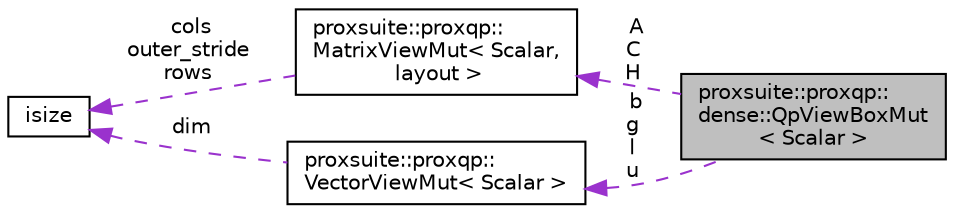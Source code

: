 digraph "proxsuite::proxqp::dense::QpViewBoxMut&lt; Scalar &gt;"
{
 // LATEX_PDF_SIZE
  bgcolor="transparent";
  edge [fontname="Helvetica",fontsize="10",labelfontname="Helvetica",labelfontsize="10"];
  node [fontname="Helvetica",fontsize="10",shape=record];
  rankdir="LR";
  Node1 [label="proxsuite::proxqp::\ldense::QpViewBoxMut\l\< Scalar \>",height=0.2,width=0.4,color="black", fillcolor="grey75", style="filled", fontcolor="black",tooltip=" "];
  Node2 -> Node1 [dir="back",color="darkorchid3",fontsize="10",style="dashed",label=" A\nC\nH" ,fontname="Helvetica"];
  Node2 [label="proxsuite::proxqp::\lMatrixViewMut\< Scalar,\l layout \>",height=0.2,width=0.4,color="black",URL="$structproxsuite_1_1proxqp_1_1_matrix_view_mut.html",tooltip=" "];
  Node3 -> Node2 [dir="back",color="darkorchid3",fontsize="10",style="dashed",label=" cols\nouter_stride\nrows" ,fontname="Helvetica"];
  Node3 [label="isize",height=0.2,width=0.4,color="black",tooltip=" "];
  Node4 -> Node1 [dir="back",color="darkorchid3",fontsize="10",style="dashed",label=" b\ng\nl\nu" ,fontname="Helvetica"];
  Node4 [label="proxsuite::proxqp::\lVectorViewMut\< Scalar \>",height=0.2,width=0.4,color="black",URL="$structproxsuite_1_1proxqp_1_1_vector_view_mut.html",tooltip=" "];
  Node3 -> Node4 [dir="back",color="darkorchid3",fontsize="10",style="dashed",label=" dim" ,fontname="Helvetica"];
}
